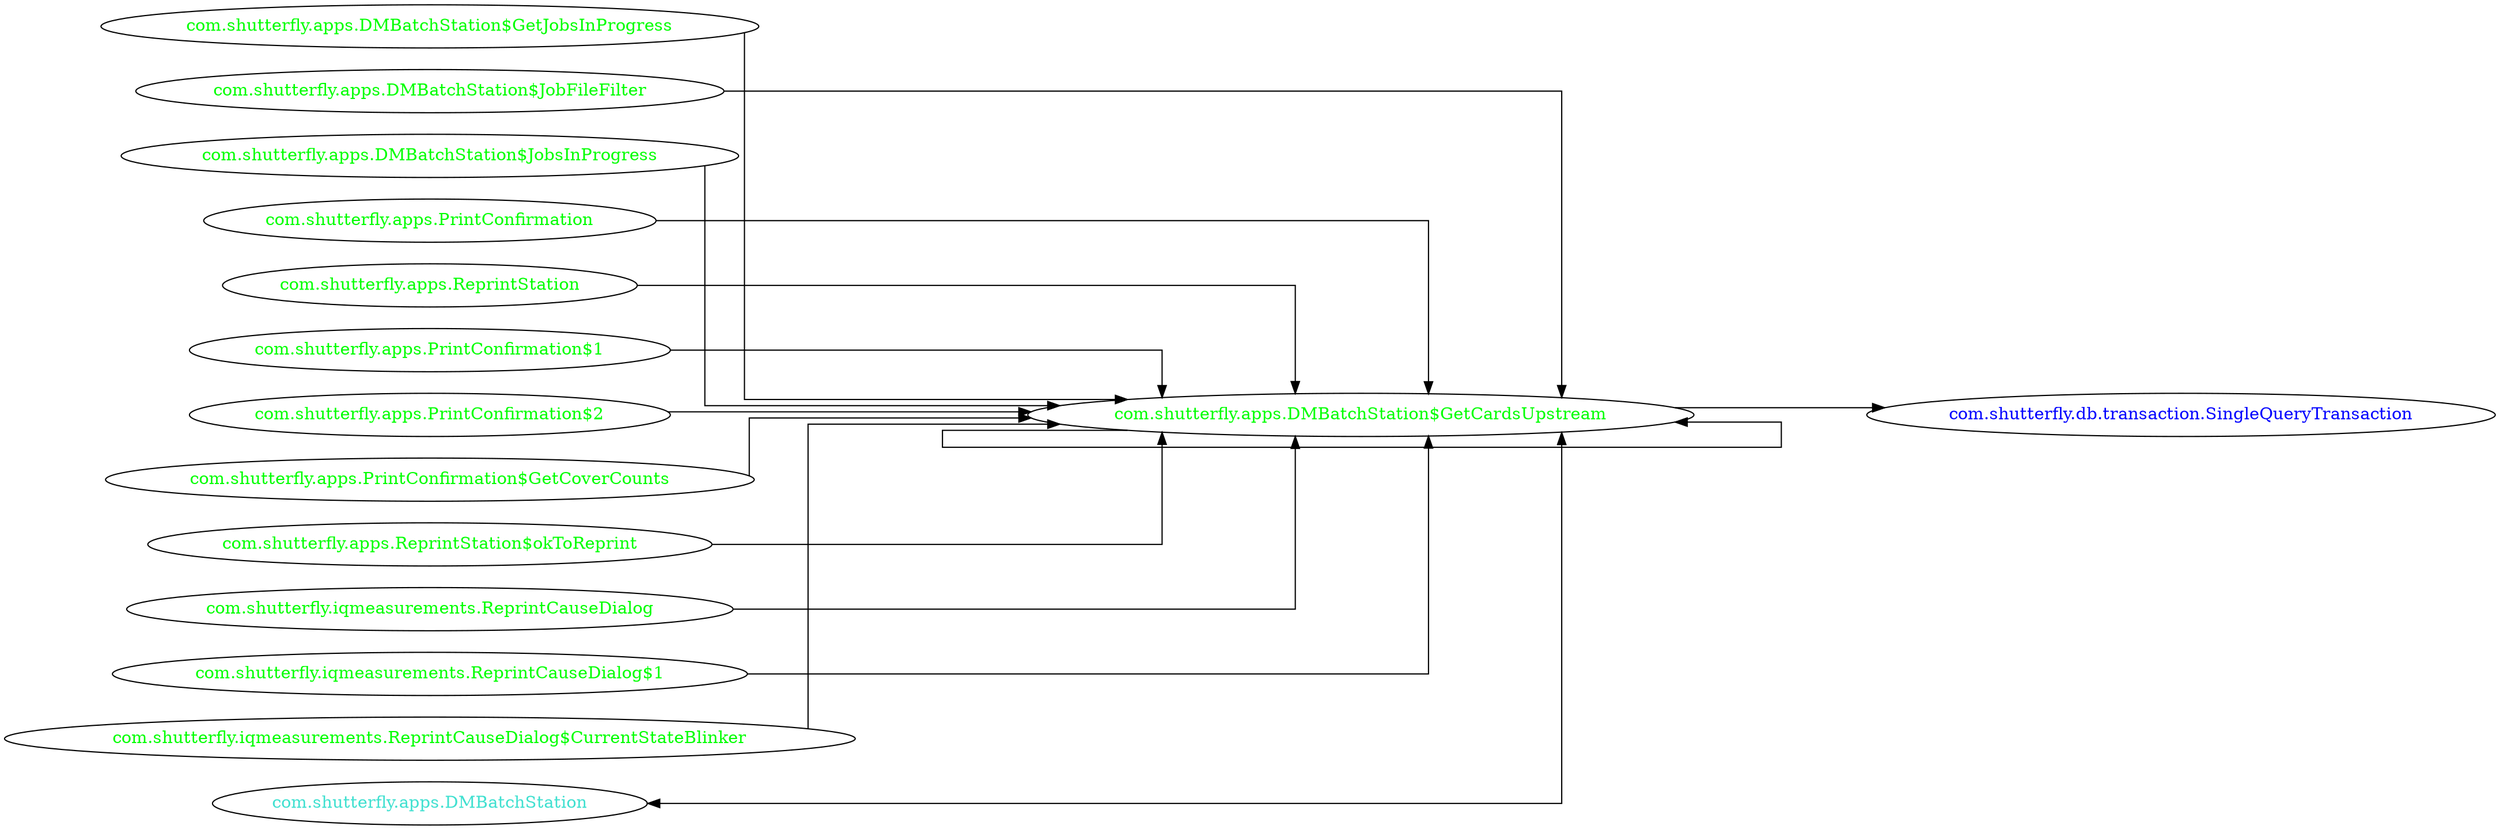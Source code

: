digraph dependencyGraph {
 concentrate=true;
 ranksep="2.0";
 rankdir="LR"; 
 splines="ortho";
"com.shutterfly.apps.DMBatchStation$GetCardsUpstream" [fontcolor="red"];
"com.shutterfly.db.transaction.SingleQueryTransaction" [ fontcolor="blue" ];
"com.shutterfly.apps.DMBatchStation$GetCardsUpstream"->"com.shutterfly.db.transaction.SingleQueryTransaction";
"com.shutterfly.apps.DMBatchStation$GetCardsUpstream" [ fontcolor="green" ];
"com.shutterfly.apps.DMBatchStation$GetCardsUpstream"->"com.shutterfly.apps.DMBatchStation$GetCardsUpstream";
"com.shutterfly.apps.DMBatchStation$GetJobsInProgress" [ fontcolor="green" ];
"com.shutterfly.apps.DMBatchStation$GetJobsInProgress"->"com.shutterfly.apps.DMBatchStation$GetCardsUpstream";
"com.shutterfly.apps.DMBatchStation$JobFileFilter" [ fontcolor="green" ];
"com.shutterfly.apps.DMBatchStation$JobFileFilter"->"com.shutterfly.apps.DMBatchStation$GetCardsUpstream";
"com.shutterfly.apps.DMBatchStation$JobsInProgress" [ fontcolor="green" ];
"com.shutterfly.apps.DMBatchStation$JobsInProgress"->"com.shutterfly.apps.DMBatchStation$GetCardsUpstream";
"com.shutterfly.apps.PrintConfirmation" [ fontcolor="green" ];
"com.shutterfly.apps.PrintConfirmation"->"com.shutterfly.apps.DMBatchStation$GetCardsUpstream";
"com.shutterfly.apps.ReprintStation" [ fontcolor="green" ];
"com.shutterfly.apps.ReprintStation"->"com.shutterfly.apps.DMBatchStation$GetCardsUpstream";
"com.shutterfly.apps.PrintConfirmation$1" [ fontcolor="green" ];
"com.shutterfly.apps.PrintConfirmation$1"->"com.shutterfly.apps.DMBatchStation$GetCardsUpstream";
"com.shutterfly.apps.PrintConfirmation$2" [ fontcolor="green" ];
"com.shutterfly.apps.PrintConfirmation$2"->"com.shutterfly.apps.DMBatchStation$GetCardsUpstream";
"com.shutterfly.apps.PrintConfirmation$GetCoverCounts" [ fontcolor="green" ];
"com.shutterfly.apps.PrintConfirmation$GetCoverCounts"->"com.shutterfly.apps.DMBatchStation$GetCardsUpstream";
"com.shutterfly.apps.ReprintStation$okToReprint" [ fontcolor="green" ];
"com.shutterfly.apps.ReprintStation$okToReprint"->"com.shutterfly.apps.DMBatchStation$GetCardsUpstream";
"com.shutterfly.iqmeasurements.ReprintCauseDialog" [ fontcolor="green" ];
"com.shutterfly.iqmeasurements.ReprintCauseDialog"->"com.shutterfly.apps.DMBatchStation$GetCardsUpstream";
"com.shutterfly.iqmeasurements.ReprintCauseDialog$1" [ fontcolor="green" ];
"com.shutterfly.iqmeasurements.ReprintCauseDialog$1"->"com.shutterfly.apps.DMBatchStation$GetCardsUpstream";
"com.shutterfly.iqmeasurements.ReprintCauseDialog$CurrentStateBlinker" [ fontcolor="green" ];
"com.shutterfly.iqmeasurements.ReprintCauseDialog$CurrentStateBlinker"->"com.shutterfly.apps.DMBatchStation$GetCardsUpstream";
"com.shutterfly.apps.DMBatchStation" [ fontcolor="turquoise" ];
"com.shutterfly.apps.DMBatchStation"->"com.shutterfly.apps.DMBatchStation$GetCardsUpstream" [dir=both];
}